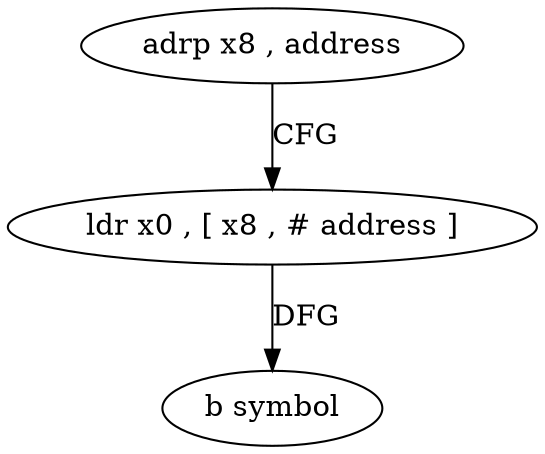 digraph "func" {
"4213528" [label = "adrp x8 , address" ]
"4213532" [label = "ldr x0 , [ x8 , # address ]" ]
"4213536" [label = "b symbol" ]
"4213528" -> "4213532" [ label = "CFG" ]
"4213532" -> "4213536" [ label = "DFG" ]
}
